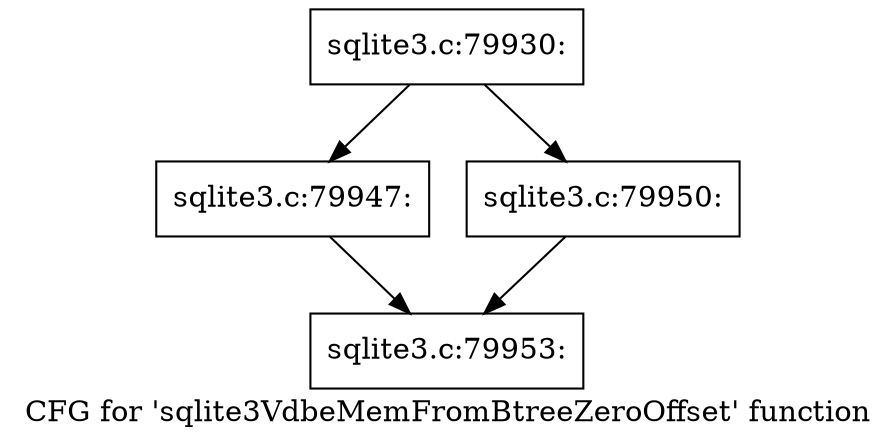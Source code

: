 digraph "CFG for 'sqlite3VdbeMemFromBtreeZeroOffset' function" {
	label="CFG for 'sqlite3VdbeMemFromBtreeZeroOffset' function";

	Node0x55c0f7f399a0 [shape=record,label="{sqlite3.c:79930:}"];
	Node0x55c0f7f399a0 -> Node0x55c0f7f408d0;
	Node0x55c0f7f399a0 -> Node0x55c0f7f40970;
	Node0x55c0f7f408d0 [shape=record,label="{sqlite3.c:79947:}"];
	Node0x55c0f7f408d0 -> Node0x55c0f7f40920;
	Node0x55c0f7f40970 [shape=record,label="{sqlite3.c:79950:}"];
	Node0x55c0f7f40970 -> Node0x55c0f7f40920;
	Node0x55c0f7f40920 [shape=record,label="{sqlite3.c:79953:}"];
}
